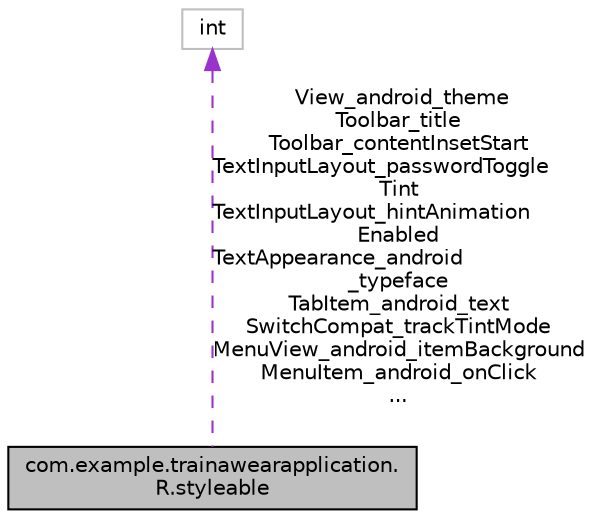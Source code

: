 digraph "com.example.trainawearapplication.R.styleable"
{
 // INTERACTIVE_SVG=YES
 // LATEX_PDF_SIZE
  edge [fontname="Helvetica",fontsize="10",labelfontname="Helvetica",labelfontsize="10"];
  node [fontname="Helvetica",fontsize="10",shape=record];
  Node1 [label="com.example.trainawearapplication.\lR.styleable",height=0.2,width=0.4,color="black", fillcolor="grey75", style="filled", fontcolor="black",tooltip=" "];
  Node2 -> Node1 [dir="back",color="darkorchid3",fontsize="10",style="dashed",label=" View_android_theme\nToolbar_title\nToolbar_contentInsetStart\nTextInputLayout_passwordToggle\lTint\nTextInputLayout_hintAnimation\lEnabled\nTextAppearance_android\l_typeface\nTabItem_android_text\nSwitchCompat_trackTintMode\nMenuView_android_itemBackground\nMenuItem_android_onClick\n..." ,fontname="Helvetica"];
  Node2 [label="int",height=0.2,width=0.4,color="grey75", fillcolor="white", style="filled",tooltip=" "];
}
